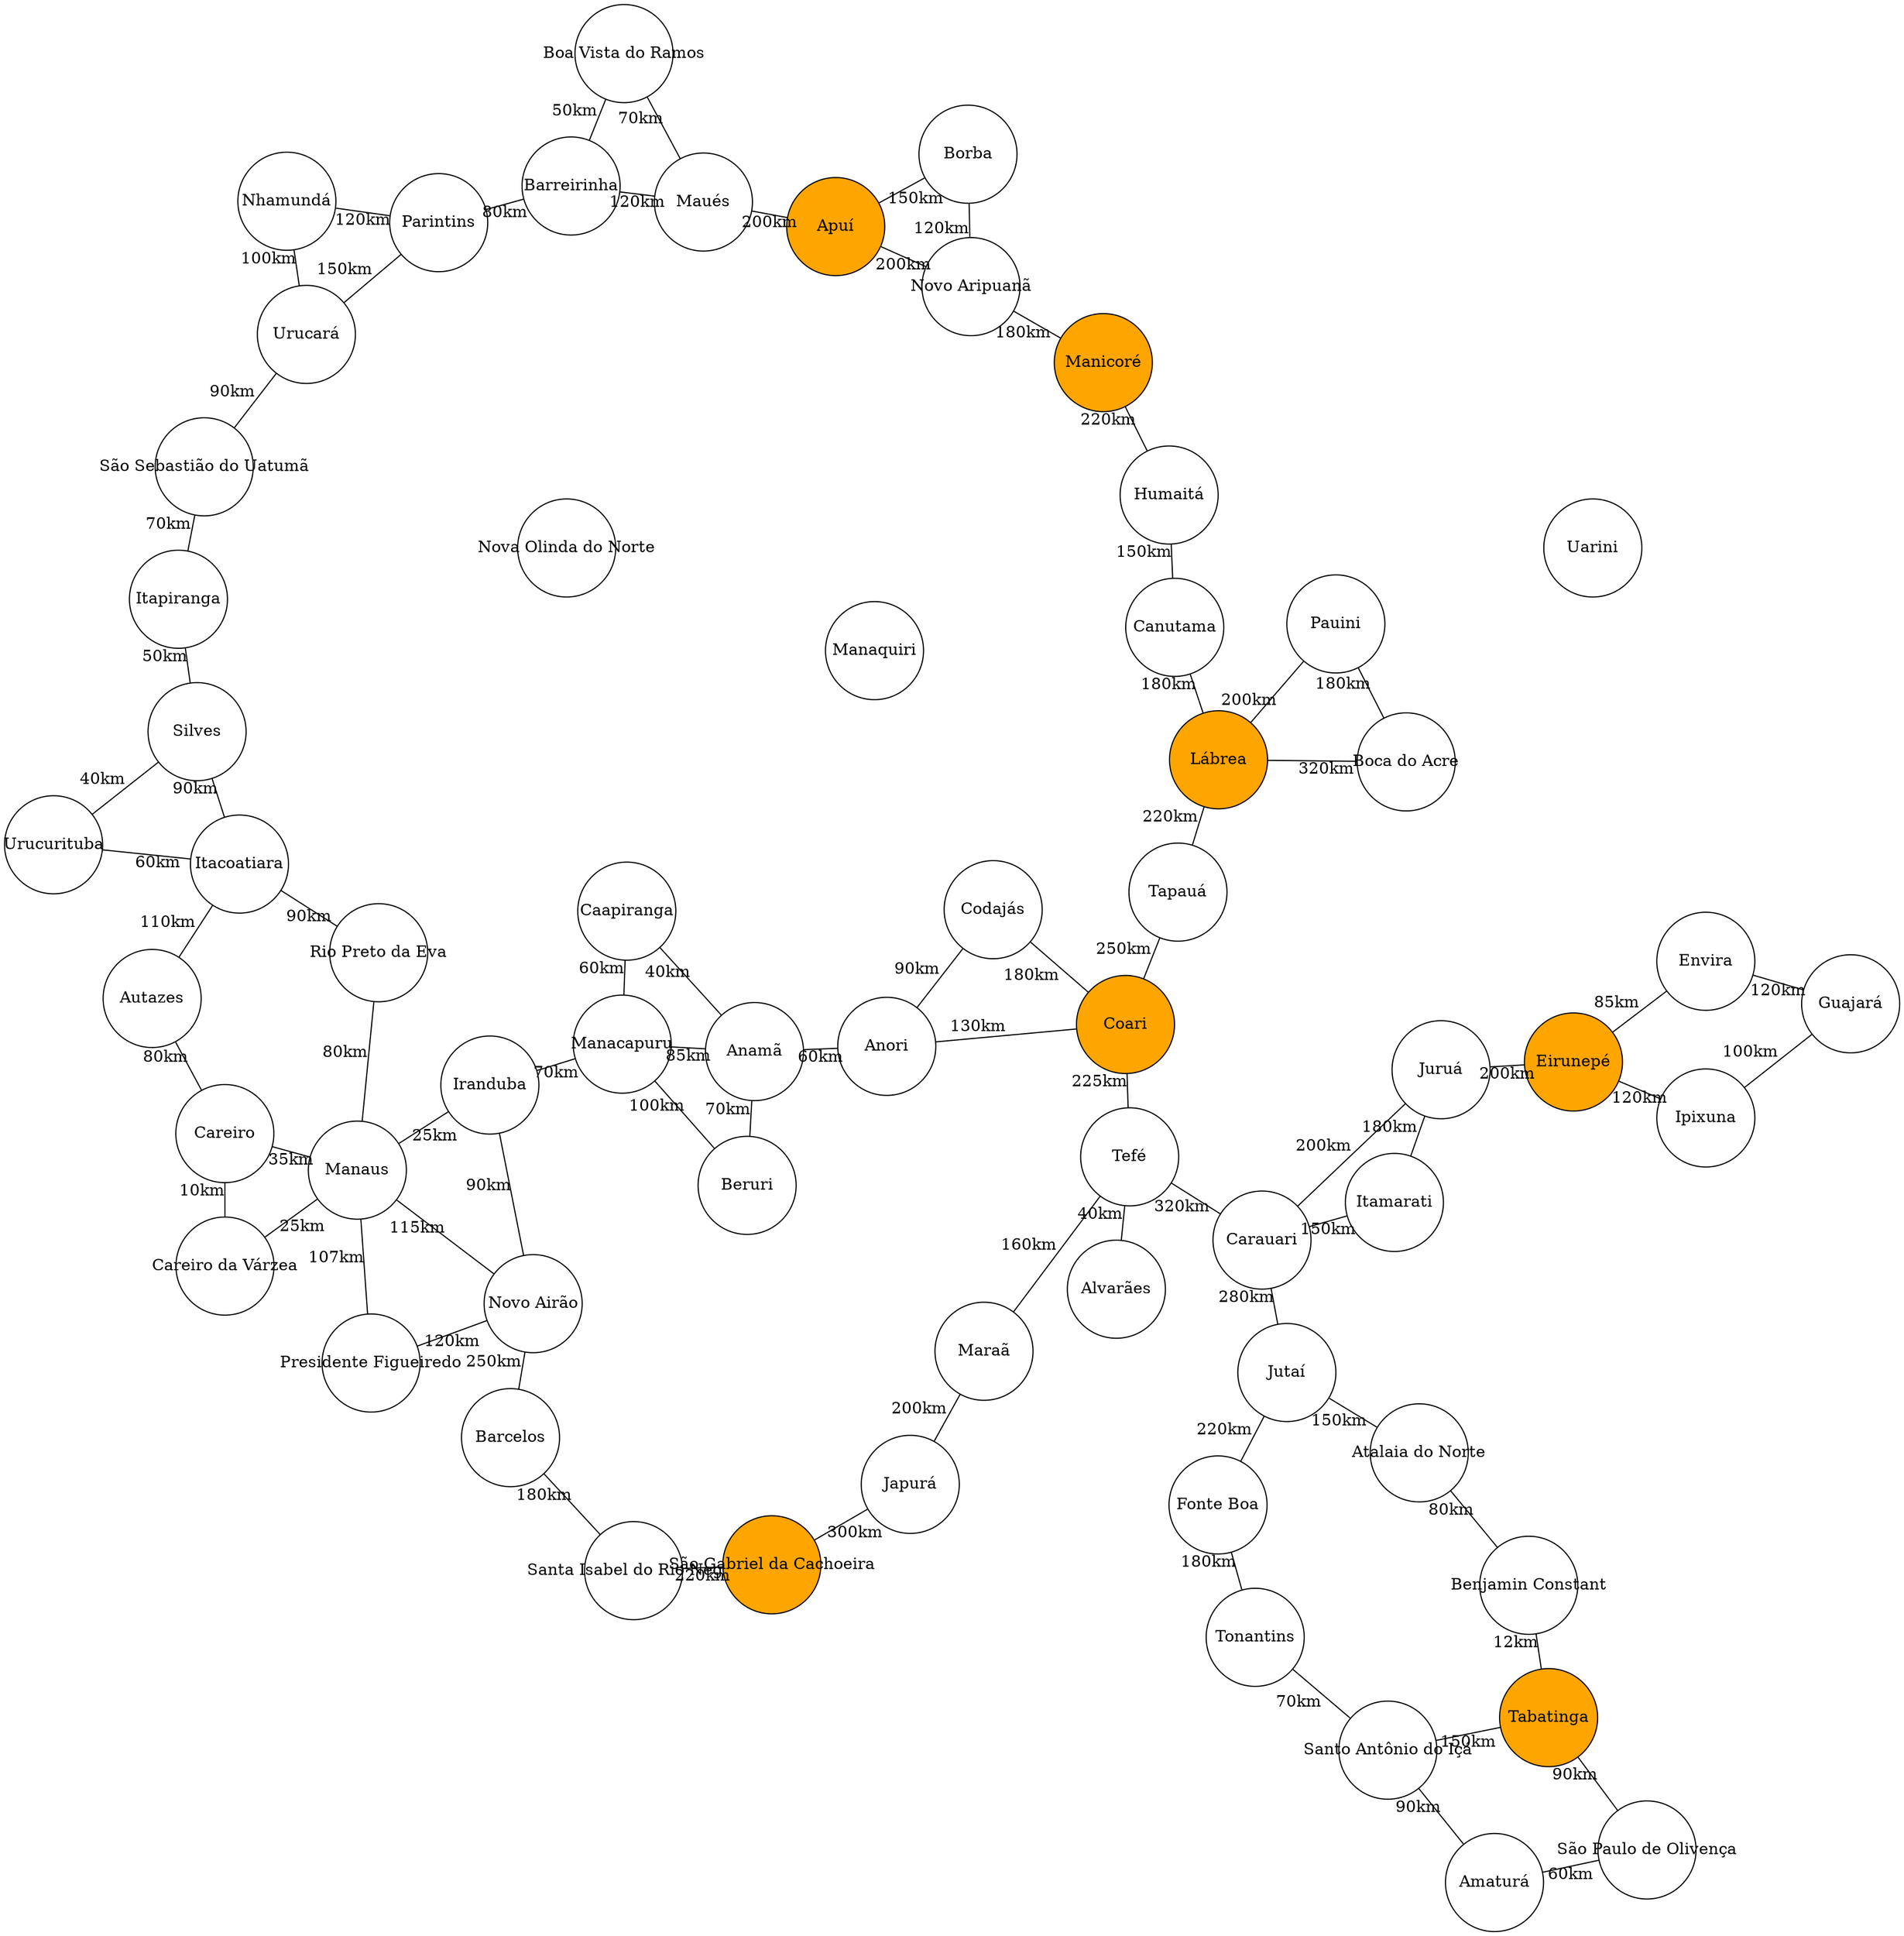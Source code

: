 graph G {
  layout=neato;
  node [style=filled, shape=circle, width=1.2, fixedsize=true];
  overlap=false;
  sep="+15";
  "Alvarães" [label="Alvarães", fillcolor=white];
  "Amaturá" [label="Amaturá", fillcolor=white];
  "Anamã" [label="Anamã", fillcolor=white];
  "Anori" [label="Anori", fillcolor=white];
  "Apuí" [label="Apuí", fillcolor=orange];
  "Atalaia_do_Norte" [label="Atalaia do Norte", fillcolor=white];
  "Autazes" [label="Autazes", fillcolor=white];
  "Barcelos" [label="Barcelos", fillcolor=white];
  "Barreirinha" [label="Barreirinha", fillcolor=white];
  "Benjamin_Constant" [label="Benjamin Constant", fillcolor=white];
  "Beruri" [label="Beruri", fillcolor=white];
  "Boa_Vista_do_Ramos" [label="Boa Vista do Ramos", fillcolor=white];
  "Boca_do_Acre" [label="Boca do Acre", fillcolor=white];
  "Borba" [label="Borba", fillcolor=white];
  "Caapiranga" [label="Caapiranga", fillcolor=white];
  "Canutama" [label="Canutama", fillcolor=white];
  "Carauari" [label="Carauari", fillcolor=white];
  "Careiro" [label="Careiro", fillcolor=white];
  "Careiro_da_Várzea" [label="Careiro da Várzea", fillcolor=white];
  "Coari" [label="Coari", fillcolor=orange];
  "Codajás" [label="Codajás", fillcolor=white];
  "Eirunepé" [label="Eirunepé", fillcolor=orange];
  "Envira" [label="Envira", fillcolor=white];
  "Fonte_Boa" [label="Fonte Boa", fillcolor=white];
  "Guajará" [label="Guajará", fillcolor=white];
  "Humaitá" [label="Humaitá", fillcolor=white];
  "Ipixuna" [label="Ipixuna", fillcolor=white];
  "Iranduba" [label="Iranduba", fillcolor=white];
  "Itacoatiara" [label="Itacoatiara", fillcolor=white];
  "Itamarati" [label="Itamarati", fillcolor=white];
  "Itapiranga" [label="Itapiranga", fillcolor=white];
  "Japurá" [label="Japurá", fillcolor=white];
  "Juruá" [label="Juruá", fillcolor=white];
  "Jutaí" [label="Jutaí", fillcolor=white];
  "Lábrea" [label="Lábrea", fillcolor=orange];
  "Manacapuru" [label="Manacapuru", fillcolor=white];
  "Manaquiri" [label="Manaquiri", fillcolor=white];
  "Manaus" [label="Manaus", fillcolor=white];
  "Manicoré" [label="Manicoré", fillcolor=orange];
  "Maraã" [label="Maraã", fillcolor=white];
  "Maués" [label="Maués", fillcolor=white];
  "Nhamundá" [label="Nhamundá", fillcolor=white];
  "Nova_Olinda_do_Norte" [label="Nova Olinda do Norte", fillcolor=white];
  "Novo_Airão" [label="Novo Airão", fillcolor=white];
  "Novo_Aripuanã" [label="Novo Aripuanã", fillcolor=white];
  "Parintins" [label="Parintins", fillcolor=white];
  "Pauini" [label="Pauini", fillcolor=white];
  "Presidente_Figueiredo" [label="Presidente Figueiredo", fillcolor=white];
  "Rio_Preto_da_Eva" [label="Rio Preto da Eva", fillcolor=white];
  "Santa_Isabel_do_Rio_Negro" [label="Santa Isabel do Rio Negro", fillcolor=white];
  "Santo_Antônio_do_Içá" [label="Santo Antônio do Içá", fillcolor=white];
  "Silves" [label="Silves", fillcolor=white];
  "São_Gabriel_da_Cachoeira" [label="São Gabriel da Cachoeira", fillcolor=orange];
  "São_Paulo_de_Olivença" [label="São Paulo de Olivença", fillcolor=white];
  "São_Sebastião_do_Uatumã" [label="São Sebastião do Uatumã", fillcolor=white];
  "Tabatinga" [label="Tabatinga", fillcolor=orange];
  "Tapauá" [label="Tapauá", fillcolor=white];
  "Tefé" [label="Tefé", fillcolor=white];
  "Tonantins" [label="Tonantins", fillcolor=white];
  "Uarini" [label="Uarini", fillcolor=white];
  "Urucará" [label="Urucará", fillcolor=white];
  "Urucurituba" [label="Urucurituba", fillcolor=white];
  "Japurá" -- "São_Gabriel_da_Cachoeira" [label="300km"];
  "Autazes" -- "Itacoatiara" [label="110km"];
  "Santa_Isabel_do_Rio_Negro" -- "São_Gabriel_da_Cachoeira" [label="220km"];
  "Anori" -- "Codajás" [label="90km"];
  "Manicoré" -- "Novo_Aripuanã" [label="180km"];
  "Nhamundá" -- "Urucará" [label="100km"];
  "Coari" -- "Codajás" [label="180km"];
  "Envira" -- "Guajará" [label="120km"];
  "Anamã" -- "Beruri" [label="70km"];
  "Fonte_Boa" -- "Tonantins" [label="180km"];
  "Maraã" -- "Tefé" [label="160km"];
  "São_Sebastião_do_Uatumã" -- "Urucará" [label="90km"];
  "Apuí" -- "Borba" [label="150km"];
  "Careiro_da_Várzea" -- "Manaus" [label="25km"];
  "Canutama" -- "Lábrea" [label="180km"];
  "Boa_Vista_do_Ramos" -- "Maués" [label="70km"];
  "Careiro" -- "Manaus" [label="35km"];
  "Itacoatiara" -- "Urucurituba" [label="60km"];
  "Itamarati" -- "Juruá" [label="180km"];
  "Atalaia_do_Norte" -- "Jutaí" [label="150km"];
  "Japurá" -- "Maraã" [label="200km"];
  "Silves" -- "Urucurituba" [label="40km"];
  "Anamã" -- "Manacapuru" [label="85km"];
  "Apuí" -- "Novo_Aripuanã" [label="200km"];
  "Fonte_Boa" -- "Jutaí" [label="220km"];
  "Eirunepé" -- "Envira" [label="85km"];
  "Coari" -- "Tefé" [label="225km"];
  "Alvarães" -- "Tefé" [label="40km"];
  "Borba" -- "Novo_Aripuanã" [label="120km"];
  "Itacoatiara" -- "Silves" [label="90km"];
  "Barreirinha" -- "Boa_Vista_do_Ramos" [label="50km"];
  "Guajará" -- "Ipixuna" [label="100km"];
  "Boca_do_Acre" -- "Pauini" [label="180km"];
  "Carauari" -- "Tefé" [label="320km"];
  "Amaturá" -- "São_Paulo_de_Olivença" [label="60km"];
  "Atalaia_do_Norte" -- "Benjamin_Constant" [label="80km"];
  "Amaturá" -- "Santo_Antônio_do_Içá" [label="90km"];
  "Itapiranga" -- "Silves" [label="50km"];
  "Iranduba" -- "Manaus" [label="25km"];
  "Manaus" -- "Presidente_Figueiredo" [label="107km"];
  "Humaitá" -- "Manicoré" [label="220km"];
  "Coari" -- "Tapauá" [label="250km"];
  "Parintins" -- "Urucará" [label="150km"];
  "Autazes" -- "Careiro" [label="80km"];
  "Boca_do_Acre" -- "Lábrea" [label="320km"];
  "Eirunepé" -- "Ipixuna" [label="120km"];
  "Barreirinha" -- "Parintins" [label="80km"];
  "Carauari" -- "Jutaí" [label="280km"];
  "Anori" -- "Coari" [label="130km"];
  "Barreirinha" -- "Maués" [label="120km"];
  "Iranduba" -- "Novo_Airão" [label="90km"];
  "Manaus" -- "Novo_Airão" [label="115km"];
  "Eirunepé" -- "Juruá" [label="200km"];
  "Nhamundá" -- "Parintins" [label="120km"];
  "Carauari" -- "Juruá" [label="200km"];
  "Novo_Airão" -- "Presidente_Figueiredo" [label="120km"];
  "Santo_Antônio_do_Içá" -- "Tonantins" [label="70km"];
  "Anamã" -- "Anori" [label="60km"];
  "Carauari" -- "Itamarati" [label="150km"];
  "Manaus" -- "Rio_Preto_da_Eva" [label="80km"];
  "Santo_Antônio_do_Içá" -- "Tabatinga" [label="150km"];
  "Beruri" -- "Manacapuru" [label="100km"];
  "Barcelos" -- "Santa_Isabel_do_Rio_Negro" [label="180km"];
  "Benjamin_Constant" -- "Tabatinga" [label="12km"];
  "Itacoatiara" -- "Rio_Preto_da_Eva" [label="90km"];
  "Canutama" -- "Humaitá" [label="150km"];
  "Barcelos" -- "Novo_Airão" [label="250km"];
  "Caapiranga" -- "Manacapuru" [label="60km"];
  "Careiro" -- "Careiro_da_Várzea" [label="10km"];
  "Lábrea" -- "Tapauá" [label="220km"];
  "Iranduba" -- "Manacapuru" [label="70km"];
  "São_Paulo_de_Olivença" -- "Tabatinga" [label="90km"];
  "Itapiranga" -- "São_Sebastião_do_Uatumã" [label="70km"];
  "Anamã" -- "Caapiranga" [label="40km"];
  "Apuí" -- "Maués" [label="200km"];
  "Lábrea" -- "Pauini" [label="200km"];
  "Manaquiri";
  "Nova_Olinda_do_Norte";
  "Uarini";
}